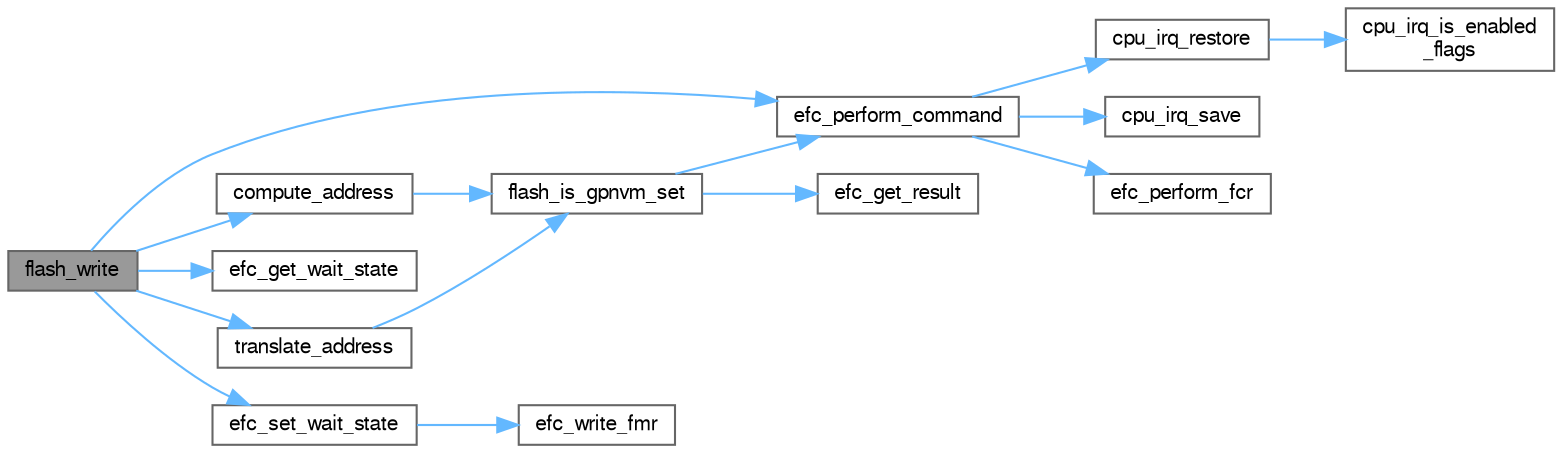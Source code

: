 digraph "flash_write"
{
 // LATEX_PDF_SIZE
  bgcolor="transparent";
  edge [fontname=FreeSans,fontsize=10,labelfontname=FreeSans,labelfontsize=10];
  node [fontname=FreeSans,fontsize=10,shape=box,height=0.2,width=0.4];
  rankdir="LR";
  Node1 [label="flash_write",height=0.2,width=0.4,color="gray40", fillcolor="grey60", style="filled", fontcolor="black",tooltip="Write a data buffer on flash."];
  Node1 -> Node2 [color="steelblue1",style="solid"];
  Node2 [label="compute_address",height=0.2,width=0.4,color="grey40", fillcolor="white", style="filled",URL="$group__sam__services__flash__efc__group.html#ga50ae97d0c0984dc24d460a78f99d06b1",tooltip="Compute the address of a flash by the given page and offset."];
  Node2 -> Node3 [color="steelblue1",style="solid"];
  Node3 [label="flash_is_gpnvm_set",height=0.2,width=0.4,color="grey40", fillcolor="white", style="filled",URL="$group__sam__services__flash__efc__group.html#gad38e5d6ab823006834087ee095d88f93",tooltip="Check if the given GPNVM bit is set or not."];
  Node3 -> Node4 [color="steelblue1",style="solid"];
  Node4 [label="efc_get_result",height=0.2,width=0.4,color="grey40", fillcolor="white", style="filled",URL="$group__sam__drivers__efc__group.html#ga9d1b951eb5f4d3f280d25fa6ad01ff4c",tooltip="Get the result of the last executed command."];
  Node3 -> Node5 [color="steelblue1",style="solid"];
  Node5 [label="efc_perform_command",height=0.2,width=0.4,color="grey40", fillcolor="white", style="filled",URL="$group__sam__drivers__efc__group.html#ga48f3f38debde0c03c936f777aef6cc2e",tooltip="Perform the given command and wait until its completion (or an error)."];
  Node5 -> Node6 [color="steelblue1",style="solid"];
  Node6 [label="cpu_irq_restore",height=0.2,width=0.4,color="grey40", fillcolor="white", style="filled",URL="$group__interrupt__group.html#ga428178bc346431936fddf52ad1ebd6fa",tooltip="Restore global interrupt flags."];
  Node6 -> Node7 [color="steelblue1",style="solid"];
  Node7 [label="cpu_irq_is_enabled\l_flags",height=0.2,width=0.4,color="grey40", fillcolor="white", style="filled",URL="$group__interrupt__group.html#ga4dffd77dae2b3b3c5bce2612db656e48",tooltip="Check if interrupts are globally enabled in supplied flags."];
  Node5 -> Node8 [color="steelblue1",style="solid"];
  Node8 [label="cpu_irq_save",height=0.2,width=0.4,color="grey40", fillcolor="white", style="filled",URL="$group__interrupt__group.html#ga5992cb015c55a0f4ed563e66a8793771",tooltip="Get and clear the global interrupt flags."];
  Node5 -> Node9 [color="steelblue1",style="solid"];
  Node9 [label="efc_perform_fcr",height=0.2,width=0.4,color="grey40", fillcolor="white", style="filled",URL="$group__sam__drivers__efc__group.html#gab1eca9d39607dadbaa19e33b0dd6097c",tooltip="Perform command."];
  Node1 -> Node10 [color="steelblue1",style="solid"];
  Node10 [label="efc_get_wait_state",height=0.2,width=0.4,color="grey40", fillcolor="white", style="filled",URL="$group__sam__drivers__efc__group.html#ga39dabea6b691034d904c06cb08d60d36",tooltip="Get flash wait state."];
  Node1 -> Node5 [color="steelblue1",style="solid"];
  Node1 -> Node11 [color="steelblue1",style="solid"];
  Node11 [label="efc_set_wait_state",height=0.2,width=0.4,color="grey40", fillcolor="white", style="filled",URL="$group__sam__drivers__efc__group.html#gad128919fd18ca8f30155820220012deb",tooltip="Set flash wait state."];
  Node11 -> Node12 [color="steelblue1",style="solid"];
  Node12 [label="efc_write_fmr",height=0.2,width=0.4,color="grey40", fillcolor="white", style="filled",URL="$group__sam__drivers__efc__group.html#ga3107655bd6525e135e2d89faa4e45a87",tooltip="Set mode register."];
  Node1 -> Node13 [color="steelblue1",style="solid"];
  Node13 [label="translate_address",height=0.2,width=0.4,color="grey40", fillcolor="white", style="filled",URL="$group__sam__services__flash__efc__group.html#ga01b9af7beb63eff8c6074294928c96ba",tooltip="Translate the given flash address to page and offset values."];
  Node13 -> Node3 [color="steelblue1",style="solid"];
}
